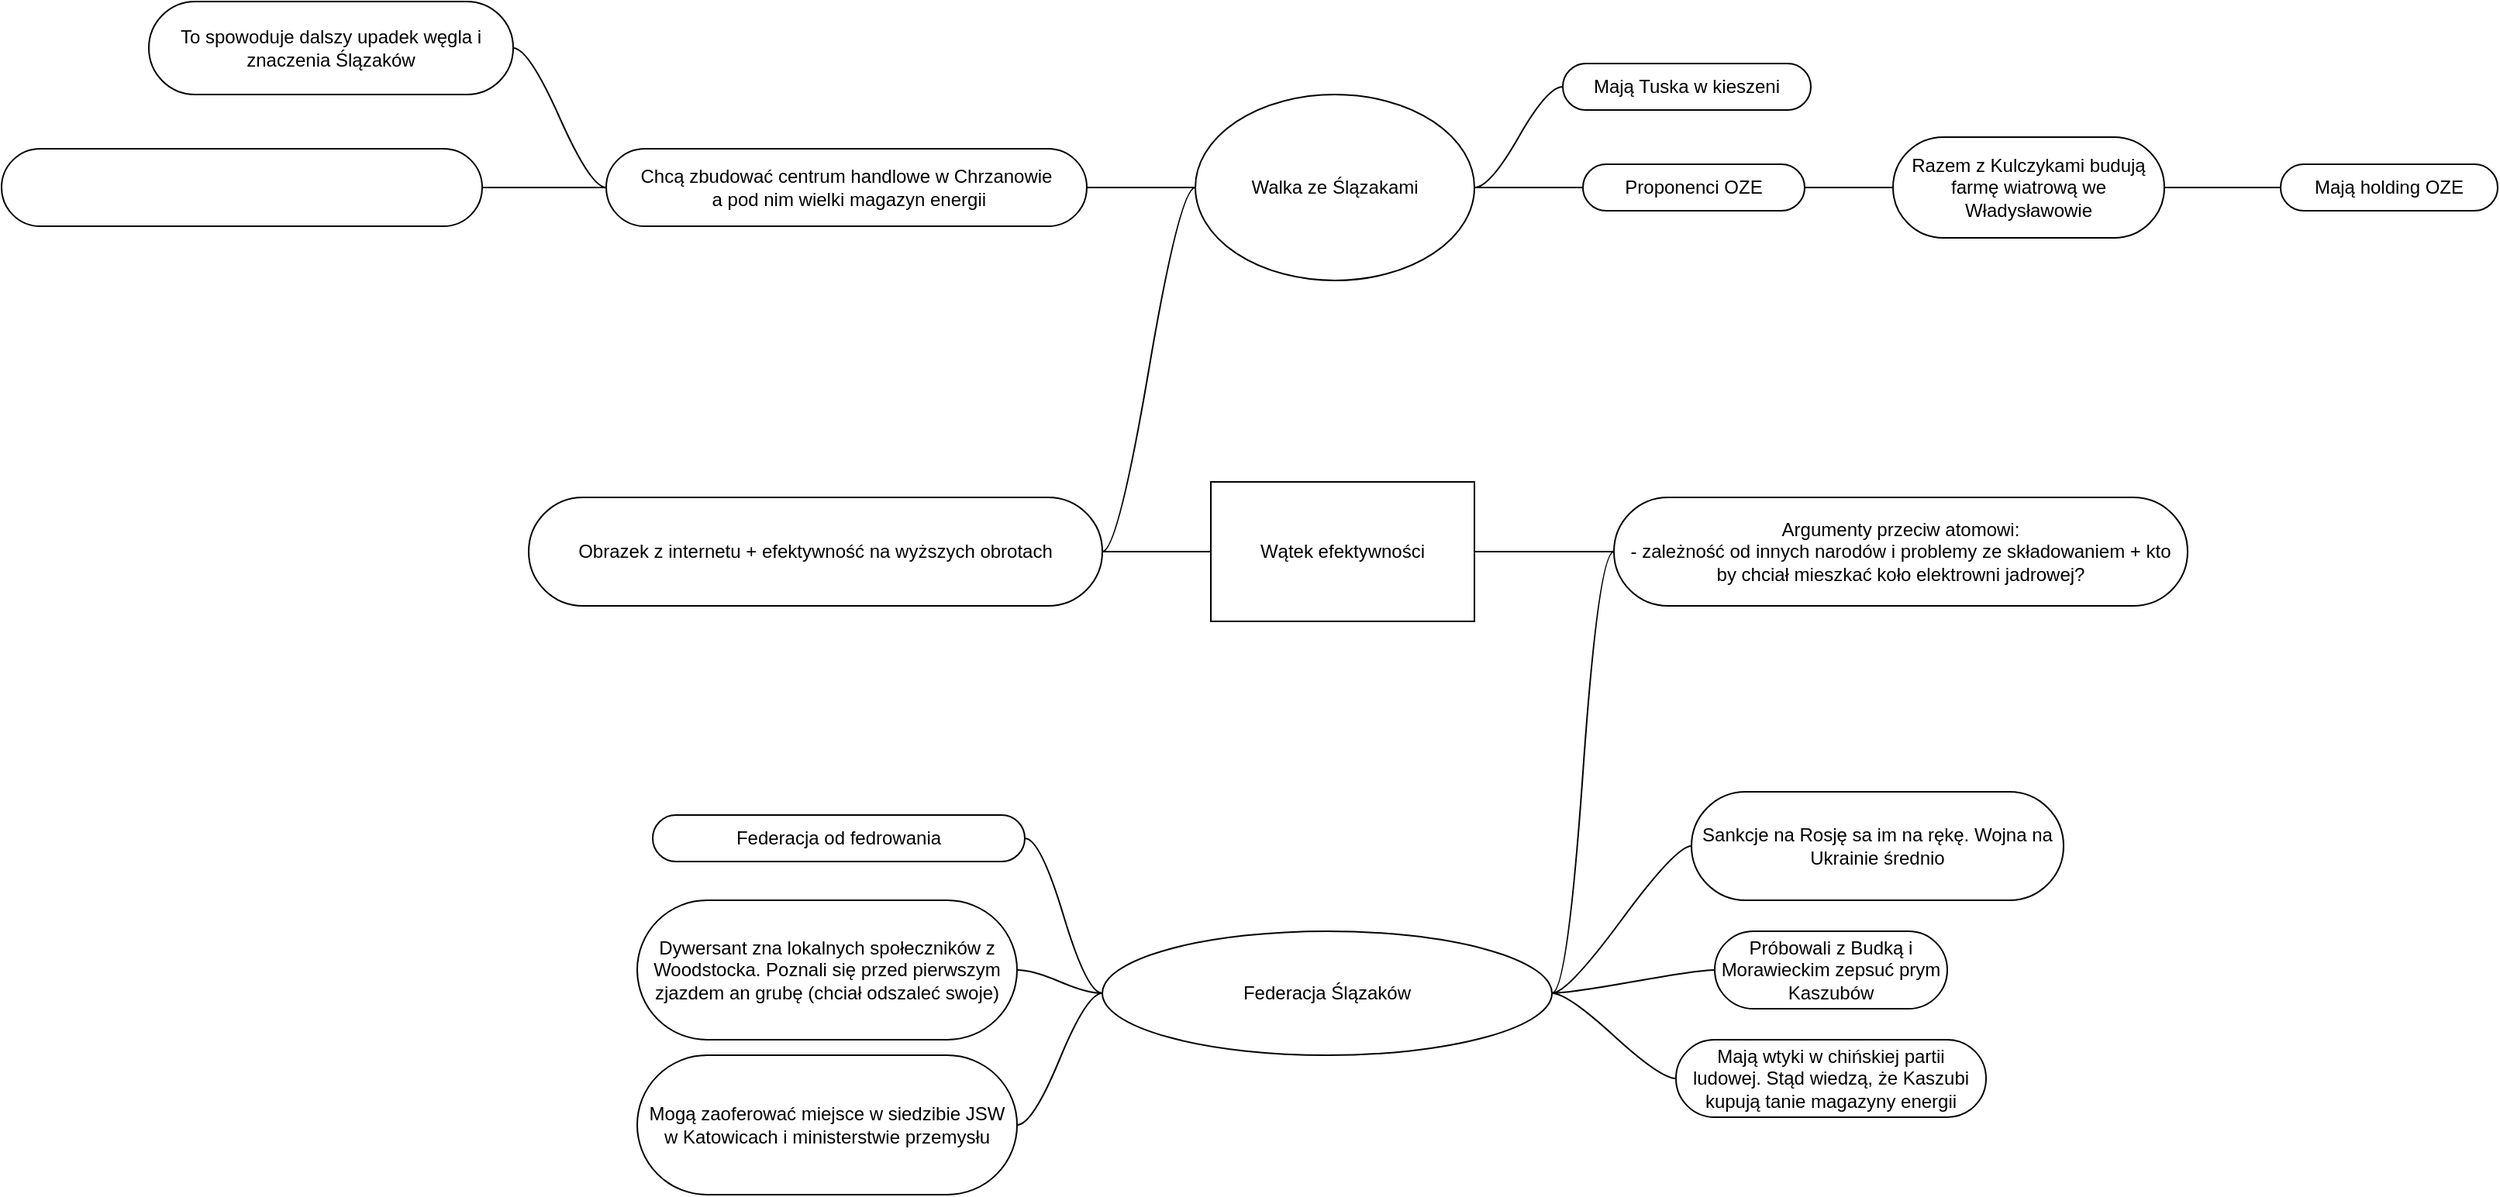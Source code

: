 <mxfile version="28.0.6">
  <diagram name="Strona-1" id="Tv7fYlmSppzn7SCQ0L_H">
    <mxGraphModel dx="6451" dy="1409" grid="1" gridSize="10" guides="1" tooltips="1" connect="1" arrows="1" fold="1" page="1" pageScale="1" pageWidth="827" pageHeight="1169" math="0" shadow="0">
      <root>
        <mxCell id="0" />
        <mxCell id="1" parent="0" />
        <mxCell id="ahaxrKawzvZABqLtC8Ha-7" value="" style="edgeStyle=entityRelationEdgeStyle;startArrow=none;endArrow=none;segment=10;curved=1;sourcePerimeterSpacing=0;targetPerimeterSpacing=0;rounded=0;" parent="1" edge="1">
          <mxGeometry relative="1" as="geometry">
            <mxPoint x="-2586.5" y="360" as="sourcePoint" />
            <mxPoint x="-2666.5" y="360" as="targetPoint" />
          </mxGeometry>
        </mxCell>
        <mxCell id="ahaxrKawzvZABqLtC8Ha-9" value="Walka ze Ślązakami" style="ellipse;whiteSpace=wrap;html=1;align=center;treeFolding=1;treeMoving=1;newEdgeStyle={&quot;edgeStyle&quot;:&quot;entityRelationEdgeStyle&quot;,&quot;startArrow&quot;:&quot;none&quot;,&quot;endArrow&quot;:&quot;none&quot;,&quot;segment&quot;:10,&quot;curved&quot;:1,&quot;sourcePerimeterSpacing&quot;:0,&quot;targetPerimeterSpacing&quot;:0};" parent="1" vertex="1">
          <mxGeometry x="-2590" y="300" width="180" height="120" as="geometry" />
        </mxCell>
        <mxCell id="ahaxrKawzvZABqLtC8Ha-31" value="" style="edgeStyle=entityRelationEdgeStyle;rounded=0;orthogonalLoop=1;jettySize=auto;html=1;startArrow=none;endArrow=none;segment=10;curved=1;sourcePerimeterSpacing=0;targetPerimeterSpacing=0;" parent="1" source="ahaxrKawzvZABqLtC8Ha-12" target="ahaxrKawzvZABqLtC8Ha-30" edge="1">
          <mxGeometry relative="1" as="geometry" />
        </mxCell>
        <mxCell id="ahaxrKawzvZABqLtC8Ha-35" value="" style="edgeStyle=entityRelationEdgeStyle;rounded=0;orthogonalLoop=1;jettySize=auto;html=1;startArrow=none;endArrow=none;segment=10;curved=1;sourcePerimeterSpacing=0;targetPerimeterSpacing=0;" parent="1" source="ahaxrKawzvZABqLtC8Ha-12" target="ahaxrKawzvZABqLtC8Ha-34" edge="1">
          <mxGeometry relative="1" as="geometry" />
        </mxCell>
        <mxCell id="ahaxrKawzvZABqLtC8Ha-12" value="Chcą zbudować centrum handlowe w Chrzanowie&lt;div&gt;&amp;nbsp;a pod nim wielki magazyn energii&lt;/div&gt;" style="whiteSpace=wrap;html=1;rounded=1;arcSize=50;align=center;verticalAlign=middle;strokeWidth=1;autosize=0;spacing=4;treeFolding=1;treeMoving=1;newEdgeStyle={&quot;edgeStyle&quot;:&quot;entityRelationEdgeStyle&quot;,&quot;startArrow&quot;:&quot;none&quot;,&quot;endArrow&quot;:&quot;none&quot;,&quot;segment&quot;:10,&quot;curved&quot;:1,&quot;sourcePerimeterSpacing&quot;:0,&quot;targetPerimeterSpacing&quot;:0};" parent="1" vertex="1">
          <mxGeometry x="-2970" y="335" width="310" height="50" as="geometry" />
        </mxCell>
        <mxCell id="ahaxrKawzvZABqLtC8Ha-33" value="" style="edgeStyle=entityRelationEdgeStyle;rounded=0;orthogonalLoop=1;jettySize=auto;html=1;startArrow=none;endArrow=none;segment=10;curved=1;sourcePerimeterSpacing=0;targetPerimeterSpacing=0;" parent="1" source="ahaxrKawzvZABqLtC8Ha-10" target="ahaxrKawzvZABqLtC8Ha-32" edge="1">
          <mxGeometry relative="1" as="geometry" />
        </mxCell>
        <mxCell id="ahaxrKawzvZABqLtC8Ha-10" value="Proponenci OZE" style="whiteSpace=wrap;html=1;rounded=1;arcSize=50;align=center;verticalAlign=middle;strokeWidth=1;autosize=1;spacing=4;treeFolding=1;treeMoving=1;newEdgeStyle={&quot;edgeStyle&quot;:&quot;entityRelationEdgeStyle&quot;,&quot;startArrow&quot;:&quot;none&quot;,&quot;endArrow&quot;:&quot;none&quot;,&quot;segment&quot;:10,&quot;curved&quot;:1,&quot;sourcePerimeterSpacing&quot;:0,&quot;targetPerimeterSpacing&quot;:0};" parent="1" vertex="1">
          <mxGeometry x="-2340" y="345" width="143" height="30" as="geometry" />
        </mxCell>
        <mxCell id="ahaxrKawzvZABqLtC8Ha-5" value="" style="edgeStyle=entityRelationEdgeStyle;startArrow=none;endArrow=none;segment=10;curved=1;sourcePerimeterSpacing=0;targetPerimeterSpacing=0;rounded=0;" parent="1" source="ahaxrKawzvZABqLtC8Ha-9" target="ahaxrKawzvZABqLtC8Ha-10" edge="1">
          <mxGeometry relative="1" as="geometry">
            <mxPoint x="-2380" y="355" as="targetPoint" />
          </mxGeometry>
        </mxCell>
        <mxCell id="ahaxrKawzvZABqLtC8Ha-30" value="To spowoduje dalszy upadek węgla i znaczenia Ślązaków" style="whiteSpace=wrap;html=1;rounded=1;arcSize=50;strokeWidth=1;autosize=0;spacing=4;" parent="1" vertex="1">
          <mxGeometry x="-3265" y="240" width="235" height="60" as="geometry" />
        </mxCell>
        <mxCell id="ahaxrKawzvZABqLtC8Ha-32" value="Razem z Kulczykami budują farmę wiatrową we Władysławowie" style="whiteSpace=wrap;html=1;rounded=1;arcSize=50;align=center;verticalAlign=middle;strokeWidth=1;autosize=0;spacing=4;treeFolding=1;treeMoving=1;newEdgeStyle={&quot;edgeStyle&quot;:&quot;entityRelationEdgeStyle&quot;,&quot;startArrow&quot;:&quot;none&quot;,&quot;endArrow&quot;:&quot;none&quot;,&quot;segment&quot;:10,&quot;curved&quot;:1,&quot;sourcePerimeterSpacing&quot;:0,&quot;targetPerimeterSpacing&quot;:0};" parent="1" vertex="1">
          <mxGeometry x="-2140" y="327.5" width="175" height="65" as="geometry" />
        </mxCell>
        <mxCell id="ahaxrKawzvZABqLtC8Ha-34" value="" style="whiteSpace=wrap;html=1;rounded=1;arcSize=50;align=center;verticalAlign=middle;strokeWidth=1;autosize=0;spacing=4;treeFolding=1;treeMoving=1;newEdgeStyle={&quot;edgeStyle&quot;:&quot;entityRelationEdgeStyle&quot;,&quot;startArrow&quot;:&quot;none&quot;,&quot;endArrow&quot;:&quot;none&quot;,&quot;segment&quot;:10,&quot;curved&quot;:1,&quot;sourcePerimeterSpacing&quot;:0,&quot;targetPerimeterSpacing&quot;:0};" parent="1" vertex="1">
          <mxGeometry x="-3360" y="335" width="310" height="50" as="geometry" />
        </mxCell>
        <mxCell id="ahaxrKawzvZABqLtC8Ha-41" style="edgeStyle=entityRelationEdgeStyle;rounded=0;orthogonalLoop=1;jettySize=auto;html=1;startArrow=none;endArrow=none;segment=10;curved=1;sourcePerimeterSpacing=0;targetPerimeterSpacing=0;entryX=1;entryY=0.5;entryDx=0;entryDy=0;" parent="1" source="ahaxrKawzvZABqLtC8Ha-38" target="ahaxrKawzvZABqLtC8Ha-9" edge="1">
          <mxGeometry relative="1" as="geometry" />
        </mxCell>
        <mxCell id="ahaxrKawzvZABqLtC8Ha-38" value="Mają Tuska w kieszeni" style="whiteSpace=wrap;html=1;rounded=1;arcSize=50;align=center;verticalAlign=middle;strokeWidth=1;autosize=1;spacing=4;treeFolding=1;treeMoving=1;newEdgeStyle={&quot;edgeStyle&quot;:&quot;entityRelationEdgeStyle&quot;,&quot;startArrow&quot;:&quot;none&quot;,&quot;endArrow&quot;:&quot;none&quot;,&quot;segment&quot;:10,&quot;curved&quot;:1,&quot;sourcePerimeterSpacing&quot;:0,&quot;targetPerimeterSpacing&quot;:0};" parent="1" vertex="1">
          <mxGeometry x="-2353" y="280" width="160" height="30" as="geometry" />
        </mxCell>
        <mxCell id="ahaxrKawzvZABqLtC8Ha-43" value="" style="edgeStyle=entityRelationEdgeStyle;startArrow=none;endArrow=none;segment=10;curved=1;sourcePerimeterSpacing=0;targetPerimeterSpacing=0;rounded=0;" parent="1" source="ahaxrKawzvZABqLtC8Ha-47" target="ahaxrKawzvZABqLtC8Ha-48" edge="1">
          <mxGeometry relative="1" as="geometry">
            <mxPoint x="-2330" y="930" as="sourcePoint" />
          </mxGeometry>
        </mxCell>
        <mxCell id="ahaxrKawzvZABqLtC8Ha-45" value="" style="edgeStyle=entityRelationEdgeStyle;startArrow=none;endArrow=none;segment=10;curved=1;sourcePerimeterSpacing=0;targetPerimeterSpacing=0;rounded=0;" parent="1" source="ahaxrKawzvZABqLtC8Ha-47" target="ahaxrKawzvZABqLtC8Ha-50" edge="1">
          <mxGeometry relative="1" as="geometry" />
        </mxCell>
        <mxCell id="ahaxrKawzvZABqLtC8Ha-47" value="Federacja Ślązaków" style="ellipse;whiteSpace=wrap;html=1;align=center;treeFolding=1;treeMoving=1;newEdgeStyle={&quot;edgeStyle&quot;:&quot;entityRelationEdgeStyle&quot;,&quot;startArrow&quot;:&quot;none&quot;,&quot;endArrow&quot;:&quot;none&quot;,&quot;segment&quot;:10,&quot;curved&quot;:1,&quot;sourcePerimeterSpacing&quot;:0,&quot;targetPerimeterSpacing&quot;:0};" parent="1" vertex="1">
          <mxGeometry x="-2650" y="840" width="290" height="80" as="geometry" />
        </mxCell>
        <mxCell id="ahaxrKawzvZABqLtC8Ha-48" value="Próbowali z Budką i Morawieckim zepsuć prym Kaszubów" style="whiteSpace=wrap;html=1;rounded=1;arcSize=50;align=center;verticalAlign=middle;strokeWidth=1;autosize=0;spacing=4;treeFolding=1;treeMoving=1;newEdgeStyle={&quot;edgeStyle&quot;:&quot;entityRelationEdgeStyle&quot;,&quot;startArrow&quot;:&quot;none&quot;,&quot;endArrow&quot;:&quot;none&quot;,&quot;segment&quot;:10,&quot;curved&quot;:1,&quot;sourcePerimeterSpacing&quot;:0,&quot;targetPerimeterSpacing&quot;:0};" parent="1" vertex="1">
          <mxGeometry x="-2255" y="840" width="150" height="50" as="geometry" />
        </mxCell>
        <mxCell id="ahaxrKawzvZABqLtC8Ha-50" value="Federacja od fedrowania" style="whiteSpace=wrap;html=1;rounded=1;arcSize=50;align=center;verticalAlign=middle;strokeWidth=1;autosize=1;spacing=4;treeFolding=1;treeMoving=1;newEdgeStyle={&quot;edgeStyle&quot;:&quot;entityRelationEdgeStyle&quot;,&quot;startArrow&quot;:&quot;none&quot;,&quot;endArrow&quot;:&quot;none&quot;,&quot;segment&quot;:10,&quot;curved&quot;:1,&quot;sourcePerimeterSpacing&quot;:0,&quot;targetPerimeterSpacing&quot;:0};" parent="1" vertex="1">
          <mxGeometry x="-2940" y="765" width="240" height="30" as="geometry" />
        </mxCell>
        <mxCell id="ahaxrKawzvZABqLtC8Ha-53" style="edgeStyle=entityRelationEdgeStyle;rounded=0;orthogonalLoop=1;jettySize=auto;html=1;startArrow=none;endArrow=none;segment=10;curved=1;sourcePerimeterSpacing=0;targetPerimeterSpacing=0;" parent="1" source="ahaxrKawzvZABqLtC8Ha-52" target="ahaxrKawzvZABqLtC8Ha-47" edge="1">
          <mxGeometry relative="1" as="geometry">
            <mxPoint x="-2330" y="930" as="targetPoint" />
          </mxGeometry>
        </mxCell>
        <mxCell id="ahaxrKawzvZABqLtC8Ha-52" value="Mają wtyki w chińskiej partii ludowej. Stąd wiedzą, że Kaszubi kupują tanie ma&lt;span style=&quot;background-color: transparent; color: light-dark(rgb(0, 0, 0), rgb(255, 255, 255));&quot;&gt;gazyny energii&lt;/span&gt;" style="whiteSpace=wrap;html=1;rounded=1;arcSize=50;align=center;verticalAlign=middle;strokeWidth=1;autosize=0;spacing=4;treeFolding=1;treeMoving=1;newEdgeStyle={&quot;edgeStyle&quot;:&quot;entityRelationEdgeStyle&quot;,&quot;startArrow&quot;:&quot;none&quot;,&quot;endArrow&quot;:&quot;none&quot;,&quot;segment&quot;:10,&quot;curved&quot;:1,&quot;sourcePerimeterSpacing&quot;:0,&quot;targetPerimeterSpacing&quot;:0};" parent="1" vertex="1">
          <mxGeometry x="-2280" y="910" width="200" height="50" as="geometry" />
        </mxCell>
        <mxCell id="ahaxrKawzvZABqLtC8Ha-55" style="edgeStyle=entityRelationEdgeStyle;rounded=0;orthogonalLoop=1;jettySize=auto;html=1;startArrow=none;endArrow=none;segment=10;curved=1;sourcePerimeterSpacing=0;targetPerimeterSpacing=0;entryX=0;entryY=0.5;entryDx=0;entryDy=0;" parent="1" source="ahaxrKawzvZABqLtC8Ha-54" target="ahaxrKawzvZABqLtC8Ha-47" edge="1">
          <mxGeometry relative="1" as="geometry">
            <mxPoint x="-2650" y="810" as="targetPoint" />
          </mxGeometry>
        </mxCell>
        <mxCell id="ahaxrKawzvZABqLtC8Ha-54" value="Dywersant zna lokalnych społeczników z Woodstocka. Poznali się przed pierwszym zjazdem an grubę (chciał odszaleć swoje)" style="whiteSpace=wrap;html=1;rounded=1;arcSize=50;align=center;verticalAlign=middle;strokeWidth=1;autosize=0;spacing=4;treeFolding=1;treeMoving=1;newEdgeStyle={&quot;edgeStyle&quot;:&quot;entityRelationEdgeStyle&quot;,&quot;startArrow&quot;:&quot;none&quot;,&quot;endArrow&quot;:&quot;none&quot;,&quot;segment&quot;:10,&quot;curved&quot;:1,&quot;sourcePerimeterSpacing&quot;:0,&quot;targetPerimeterSpacing&quot;:0};" parent="1" vertex="1">
          <mxGeometry x="-2950" y="820" width="245" height="90" as="geometry" />
        </mxCell>
        <mxCell id="ahaxrKawzvZABqLtC8Ha-56" value="Mogą zaoferować miejsce w siedzibie JSW w Katowicach i ministerstwie przemysłu" style="whiteSpace=wrap;html=1;rounded=1;arcSize=50;align=center;verticalAlign=middle;strokeWidth=1;autosize=0;spacing=4;treeFolding=1;treeMoving=1;newEdgeStyle={&quot;edgeStyle&quot;:&quot;entityRelationEdgeStyle&quot;,&quot;startArrow&quot;:&quot;none&quot;,&quot;endArrow&quot;:&quot;none&quot;,&quot;segment&quot;:10,&quot;curved&quot;:1,&quot;sourcePerimeterSpacing&quot;:0,&quot;targetPerimeterSpacing&quot;:0};" parent="1" vertex="1">
          <mxGeometry x="-2950" y="920" width="245" height="90" as="geometry" />
        </mxCell>
        <mxCell id="ahaxrKawzvZABqLtC8Ha-57" style="edgeStyle=entityRelationEdgeStyle;rounded=0;orthogonalLoop=1;jettySize=auto;html=1;startArrow=none;endArrow=none;segment=10;curved=1;sourcePerimeterSpacing=0;targetPerimeterSpacing=0;entryX=0;entryY=0.5;entryDx=0;entryDy=0;" parent="1" source="ahaxrKawzvZABqLtC8Ha-56" target="ahaxrKawzvZABqLtC8Ha-47" edge="1">
          <mxGeometry relative="1" as="geometry">
            <mxPoint x="-2652" y="810" as="targetPoint" />
          </mxGeometry>
        </mxCell>
        <mxCell id="ahaxrKawzvZABqLtC8Ha-60" style="edgeStyle=entityRelationEdgeStyle;rounded=0;orthogonalLoop=1;jettySize=auto;html=1;startArrow=none;endArrow=none;segment=10;curved=1;sourcePerimeterSpacing=0;targetPerimeterSpacing=0;entryX=1;entryY=0.5;entryDx=0;entryDy=0;" parent="1" source="ahaxrKawzvZABqLtC8Ha-58" target="ahaxrKawzvZABqLtC8Ha-32" edge="1">
          <mxGeometry relative="1" as="geometry" />
        </mxCell>
        <mxCell id="ahaxrKawzvZABqLtC8Ha-58" value="Mają holding OZE" style="whiteSpace=wrap;html=1;rounded=1;arcSize=50;align=center;verticalAlign=middle;strokeWidth=1;autosize=1;spacing=4;treeFolding=1;treeMoving=1;newEdgeStyle={&quot;edgeStyle&quot;:&quot;entityRelationEdgeStyle&quot;,&quot;startArrow&quot;:&quot;none&quot;,&quot;endArrow&quot;:&quot;none&quot;,&quot;segment&quot;:10,&quot;curved&quot;:1,&quot;sourcePerimeterSpacing&quot;:0,&quot;targetPerimeterSpacing&quot;:0};" parent="1" vertex="1">
          <mxGeometry x="-1890" y="345" width="140" height="30" as="geometry" />
        </mxCell>
        <mxCell id="ahaxrKawzvZABqLtC8Ha-62" style="edgeStyle=entityRelationEdgeStyle;rounded=0;orthogonalLoop=1;jettySize=auto;html=1;startArrow=none;endArrow=none;segment=10;curved=1;sourcePerimeterSpacing=0;targetPerimeterSpacing=0;" parent="1" source="ahaxrKawzvZABqLtC8Ha-61" target="ahaxrKawzvZABqLtC8Ha-47" edge="1">
          <mxGeometry relative="1" as="geometry" />
        </mxCell>
        <mxCell id="ahaxrKawzvZABqLtC8Ha-61" value="Sankcje na Rosję sa im na rękę. Wojna na Ukrainie średnio" style="whiteSpace=wrap;html=1;rounded=1;arcSize=50;align=center;verticalAlign=middle;strokeWidth=1;autosize=0;spacing=4;treeFolding=1;treeMoving=1;newEdgeStyle={&quot;edgeStyle&quot;:&quot;entityRelationEdgeStyle&quot;,&quot;startArrow&quot;:&quot;none&quot;,&quot;endArrow&quot;:&quot;none&quot;,&quot;segment&quot;:10,&quot;curved&quot;:1,&quot;sourcePerimeterSpacing&quot;:0,&quot;targetPerimeterSpacing&quot;:0};" parent="1" vertex="1">
          <mxGeometry x="-2270" y="750" width="240" height="70" as="geometry" />
        </mxCell>
        <mxCell id="n-G_IiRZkCCNlc699aD8-1" value="Wątek efektywności" style="rounded=0;whiteSpace=wrap;html=1;" parent="1" vertex="1">
          <mxGeometry x="-2580" y="550" width="170" height="90" as="geometry" />
        </mxCell>
        <mxCell id="unC_3VhMxl3i9-iUKL7s-3" style="edgeStyle=entityRelationEdgeStyle;rounded=0;orthogonalLoop=1;jettySize=auto;html=1;startArrow=none;endArrow=none;segment=10;curved=1;sourcePerimeterSpacing=0;targetPerimeterSpacing=0;" edge="1" parent="1" source="unC_3VhMxl3i9-iUKL7s-2" target="ahaxrKawzvZABqLtC8Ha-47">
          <mxGeometry relative="1" as="geometry">
            <mxPoint x="-2520" y="800" as="targetPoint" />
            <Array as="points">
              <mxPoint x="-2520" y="840" />
            </Array>
          </mxGeometry>
        </mxCell>
        <mxCell id="unC_3VhMxl3i9-iUKL7s-4" style="edgeStyle=entityRelationEdgeStyle;rounded=0;orthogonalLoop=1;jettySize=auto;html=1;startArrow=none;endArrow=none;segment=10;curved=1;sourcePerimeterSpacing=0;targetPerimeterSpacing=0;" edge="1" parent="1" source="unC_3VhMxl3i9-iUKL7s-2" target="n-G_IiRZkCCNlc699aD8-1">
          <mxGeometry relative="1" as="geometry" />
        </mxCell>
        <mxCell id="unC_3VhMxl3i9-iUKL7s-2" value="Argumenty przeciw atomowi:&lt;br&gt;- zależność od innych narodów i problemy ze składowaniem + kto by chciał mieszkać koło elektrowni jadrowej?" style="whiteSpace=wrap;html=1;rounded=1;arcSize=50;align=center;verticalAlign=middle;strokeWidth=1;autosize=0;spacing=4;treeFolding=1;treeMoving=1;newEdgeStyle={&quot;edgeStyle&quot;:&quot;entityRelationEdgeStyle&quot;,&quot;startArrow&quot;:&quot;none&quot;,&quot;endArrow&quot;:&quot;none&quot;,&quot;segment&quot;:10,&quot;curved&quot;:1,&quot;sourcePerimeterSpacing&quot;:0,&quot;targetPerimeterSpacing&quot;:0};" vertex="1" parent="1">
          <mxGeometry x="-2320" y="560" width="370" height="70" as="geometry" />
        </mxCell>
        <mxCell id="unC_3VhMxl3i9-iUKL7s-6" style="edgeStyle=entityRelationEdgeStyle;rounded=0;orthogonalLoop=1;jettySize=auto;html=1;startArrow=none;endArrow=none;segment=10;curved=1;sourcePerimeterSpacing=0;targetPerimeterSpacing=0;" edge="1" parent="1" source="unC_3VhMxl3i9-iUKL7s-5" target="n-G_IiRZkCCNlc699aD8-1">
          <mxGeometry relative="1" as="geometry" />
        </mxCell>
        <mxCell id="unC_3VhMxl3i9-iUKL7s-7" style="edgeStyle=entityRelationEdgeStyle;rounded=0;orthogonalLoop=1;jettySize=auto;html=1;startArrow=none;endArrow=none;segment=10;curved=1;sourcePerimeterSpacing=0;targetPerimeterSpacing=0;" edge="1" parent="1" source="unC_3VhMxl3i9-iUKL7s-5" target="ahaxrKawzvZABqLtC8Ha-9">
          <mxGeometry relative="1" as="geometry" />
        </mxCell>
        <mxCell id="unC_3VhMxl3i9-iUKL7s-5" value="Obrazek z internetu + efektywność na wyższych obrotach" style="whiteSpace=wrap;html=1;rounded=1;arcSize=50;align=center;verticalAlign=middle;strokeWidth=1;autosize=0;spacing=4;treeFolding=1;treeMoving=1;newEdgeStyle={&quot;edgeStyle&quot;:&quot;entityRelationEdgeStyle&quot;,&quot;startArrow&quot;:&quot;none&quot;,&quot;endArrow&quot;:&quot;none&quot;,&quot;segment&quot;:10,&quot;curved&quot;:1,&quot;sourcePerimeterSpacing&quot;:0,&quot;targetPerimeterSpacing&quot;:0};" vertex="1" parent="1">
          <mxGeometry x="-3020" y="560" width="370" height="70" as="geometry" />
        </mxCell>
      </root>
    </mxGraphModel>
  </diagram>
</mxfile>
